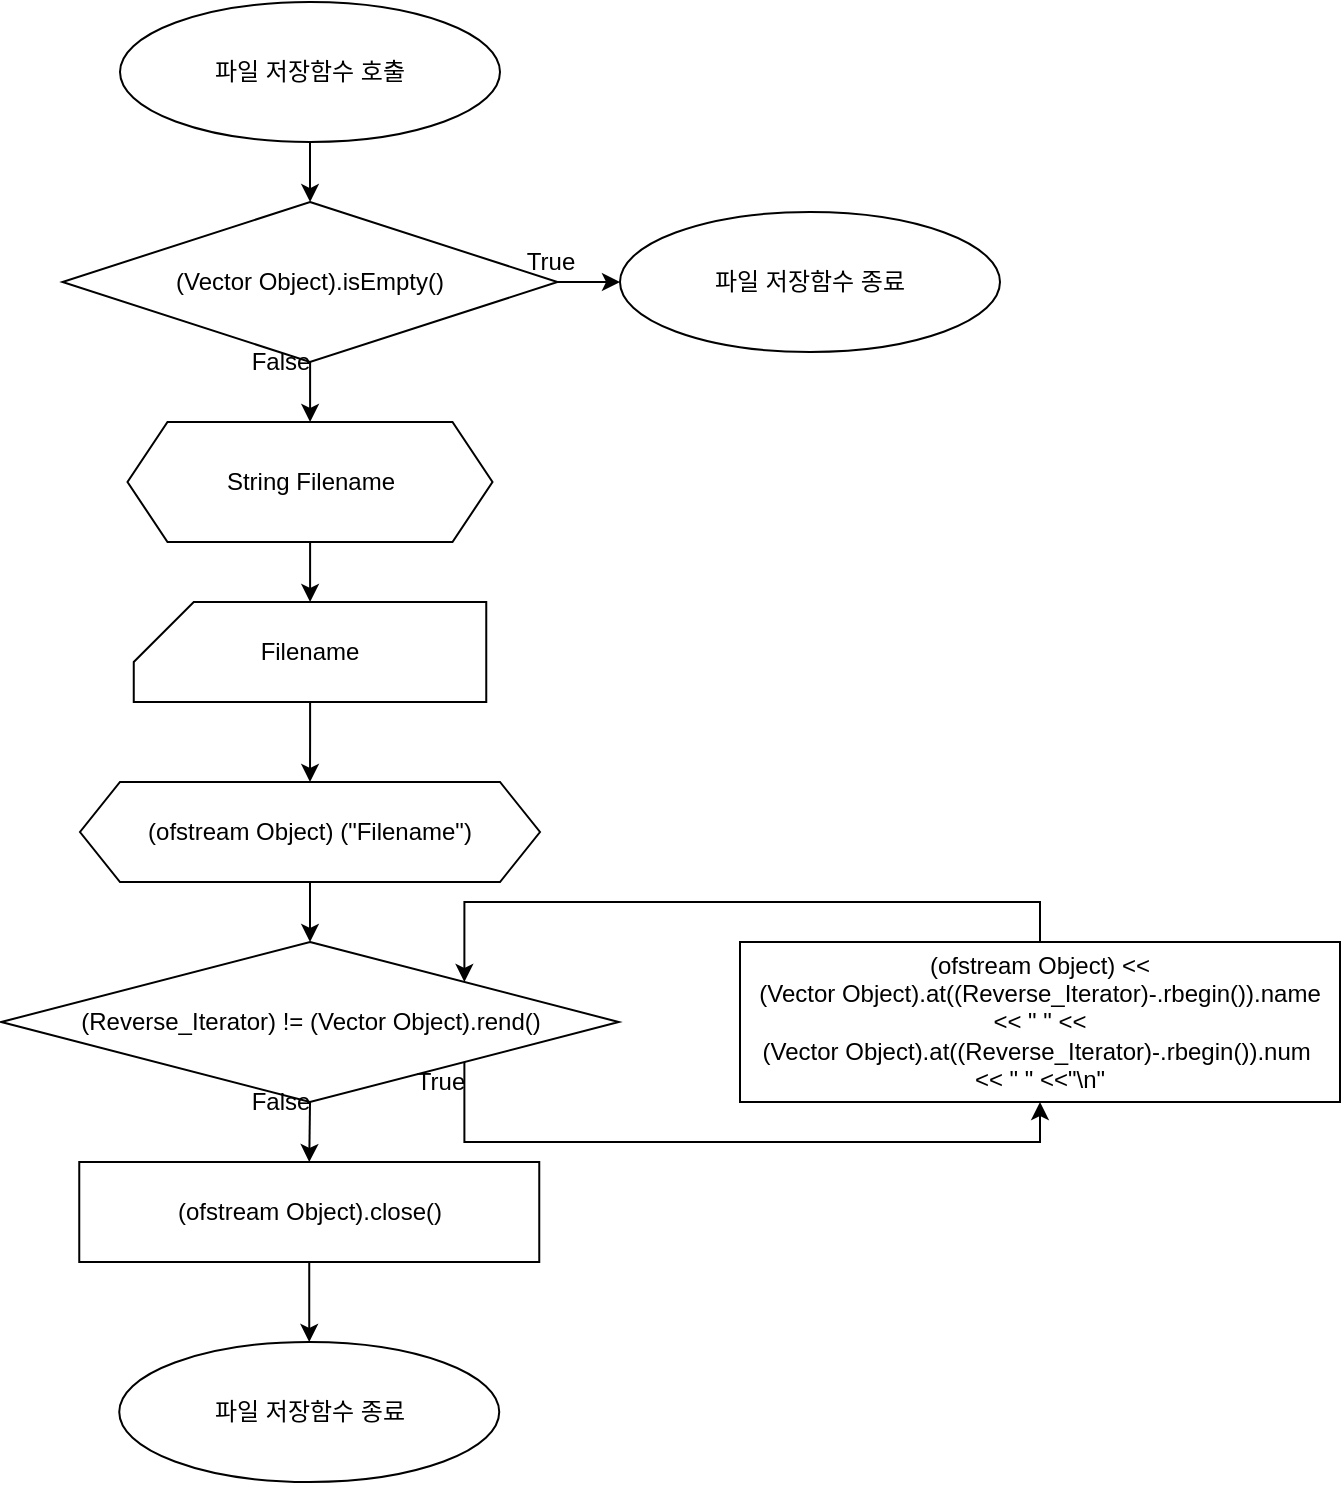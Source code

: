 <mxfile version="13.6.2" type="device"><diagram id="BKuqJ_15I6EIheuCHNma" name="Page-1"><mxGraphModel dx="1105" dy="672" grid="1" gridSize="10" guides="1" tooltips="1" connect="1" arrows="1" fold="1" page="1" pageScale="1" pageWidth="1390" pageHeight="980" math="0" shadow="0"><root><mxCell id="0"/><mxCell id="1" parent="0"/><mxCell id="WyRMWMDnX9zKZFbW_QaE-17" value="" style="edgeStyle=orthogonalEdgeStyle;rounded=0;orthogonalLoop=1;jettySize=auto;html=1;" parent="1" source="WyRMWMDnX9zKZFbW_QaE-1" target="WyRMWMDnX9zKZFbW_QaE-5" edge="1"><mxGeometry relative="1" as="geometry"/></mxCell><mxCell id="WyRMWMDnX9zKZFbW_QaE-1" value="파일 저장함수 호출" style="ellipse;whiteSpace=wrap;html=1;" parent="1" vertex="1"><mxGeometry x="460" y="130" width="190" height="70" as="geometry"/></mxCell><mxCell id="WyRMWMDnX9zKZFbW_QaE-20" value="" style="edgeStyle=orthogonalEdgeStyle;rounded=0;orthogonalLoop=1;jettySize=auto;html=1;" parent="1" source="WyRMWMDnX9zKZFbW_QaE-3" target="WyRMWMDnX9zKZFbW_QaE-4" edge="1"><mxGeometry relative="1" as="geometry"/></mxCell><mxCell id="WyRMWMDnX9zKZFbW_QaE-3" value="String Filename" style="shape=hexagon;perimeter=hexagonPerimeter2;whiteSpace=wrap;html=1;fixedSize=1;" parent="1" vertex="1"><mxGeometry x="463.75" y="340" width="182.5" height="60" as="geometry"/></mxCell><mxCell id="WyRMWMDnX9zKZFbW_QaE-21" value="" style="edgeStyle=orthogonalEdgeStyle;rounded=0;orthogonalLoop=1;jettySize=auto;html=1;" parent="1" source="WyRMWMDnX9zKZFbW_QaE-4" target="WyRMWMDnX9zKZFbW_QaE-12" edge="1"><mxGeometry relative="1" as="geometry"/></mxCell><mxCell id="WyRMWMDnX9zKZFbW_QaE-4" value="Filename" style="shape=card;whiteSpace=wrap;html=1;" parent="1" vertex="1"><mxGeometry x="466.88" y="430" width="176.25" height="50" as="geometry"/></mxCell><mxCell id="WyRMWMDnX9zKZFbW_QaE-19" value="" style="edgeStyle=orthogonalEdgeStyle;rounded=0;orthogonalLoop=1;jettySize=auto;html=1;" parent="1" source="WyRMWMDnX9zKZFbW_QaE-5" target="WyRMWMDnX9zKZFbW_QaE-3" edge="1"><mxGeometry relative="1" as="geometry"/></mxCell><mxCell id="WyRMWMDnX9zKZFbW_QaE-27" style="edgeStyle=orthogonalEdgeStyle;rounded=0;orthogonalLoop=1;jettySize=auto;html=1;exitX=1;exitY=0.5;exitDx=0;exitDy=0;entryX=0;entryY=0.5;entryDx=0;entryDy=0;" parent="1" source="WyRMWMDnX9zKZFbW_QaE-5" target="WyRMWMDnX9zKZFbW_QaE-6" edge="1"><mxGeometry relative="1" as="geometry"/></mxCell><mxCell id="WyRMWMDnX9zKZFbW_QaE-5" value="(Vector Object).isEmpty()" style="rhombus;whiteSpace=wrap;html=1;" parent="1" vertex="1"><mxGeometry x="431.25" y="230" width="247.5" height="80" as="geometry"/></mxCell><mxCell id="WyRMWMDnX9zKZFbW_QaE-6" value="파일 저장함수 종료" style="ellipse;whiteSpace=wrap;html=1;" parent="1" vertex="1"><mxGeometry x="710" y="235" width="190" height="70" as="geometry"/></mxCell><mxCell id="TnXVWro3ZkfXI7e_kigE-2" style="edgeStyle=orthogonalEdgeStyle;rounded=0;orthogonalLoop=1;jettySize=auto;html=1;exitX=0.5;exitY=1;exitDx=0;exitDy=0;entryX=0.5;entryY=0;entryDx=0;entryDy=0;" edge="1" parent="1" source="WyRMWMDnX9zKZFbW_QaE-12" target="TnXVWro3ZkfXI7e_kigE-1"><mxGeometry relative="1" as="geometry"/></mxCell><mxCell id="WyRMWMDnX9zKZFbW_QaE-12" value="&lt;span&gt;(ofstream Object) (&quot;Filename&quot;)&lt;/span&gt;" style="shape=hexagon;perimeter=hexagonPerimeter2;whiteSpace=wrap;html=1;fixedSize=1;" parent="1" vertex="1"><mxGeometry x="440" y="520" width="230" height="50" as="geometry"/></mxCell><mxCell id="WyRMWMDnX9zKZFbW_QaE-24" value="" style="edgeStyle=orthogonalEdgeStyle;rounded=0;orthogonalLoop=1;jettySize=auto;html=1;" parent="1" source="WyRMWMDnX9zKZFbW_QaE-14" target="WyRMWMDnX9zKZFbW_QaE-15" edge="1"><mxGeometry relative="1" as="geometry"/></mxCell><mxCell id="WyRMWMDnX9zKZFbW_QaE-14" value="(ofstream Object).close()" style="rounded=0;whiteSpace=wrap;html=1;" parent="1" vertex="1"><mxGeometry x="439.63" y="710" width="230" height="50" as="geometry"/></mxCell><mxCell id="WyRMWMDnX9zKZFbW_QaE-15" value="파일 저장함수 종료" style="ellipse;whiteSpace=wrap;html=1;" parent="1" vertex="1"><mxGeometry x="459.62" y="800" width="190" height="70" as="geometry"/></mxCell><mxCell id="WyRMWMDnX9zKZFbW_QaE-28" value="True" style="text;html=1;align=center;verticalAlign=middle;resizable=0;points=[];autosize=1;" parent="1" vertex="1"><mxGeometry x="655" y="250" width="40" height="20" as="geometry"/></mxCell><mxCell id="WyRMWMDnX9zKZFbW_QaE-29" value="False" style="text;html=1;align=center;verticalAlign=middle;resizable=0;points=[];autosize=1;" parent="1" vertex="1"><mxGeometry x="520" y="300" width="40" height="20" as="geometry"/></mxCell><mxCell id="TnXVWro3ZkfXI7e_kigE-3" style="edgeStyle=orthogonalEdgeStyle;rounded=0;orthogonalLoop=1;jettySize=auto;html=1;exitX=0.5;exitY=1;exitDx=0;exitDy=0;entryX=0.5;entryY=0;entryDx=0;entryDy=0;" edge="1" parent="1" source="TnXVWro3ZkfXI7e_kigE-1" target="WyRMWMDnX9zKZFbW_QaE-14"><mxGeometry relative="1" as="geometry"/></mxCell><mxCell id="TnXVWro3ZkfXI7e_kigE-5" style="edgeStyle=orthogonalEdgeStyle;rounded=0;orthogonalLoop=1;jettySize=auto;html=1;exitX=1;exitY=1;exitDx=0;exitDy=0;entryX=0.5;entryY=1;entryDx=0;entryDy=0;" edge="1" parent="1" source="TnXVWro3ZkfXI7e_kigE-1" target="TnXVWro3ZkfXI7e_kigE-4"><mxGeometry relative="1" as="geometry"><Array as="points"><mxPoint x="632" y="700"/><mxPoint x="920" y="700"/></Array></mxGeometry></mxCell><mxCell id="TnXVWro3ZkfXI7e_kigE-1" value="(Reverse_Iterator) != (Vector Object).rend()" style="rhombus;whiteSpace=wrap;html=1;" vertex="1" parent="1"><mxGeometry x="400.63" y="600" width="308.75" height="80" as="geometry"/></mxCell><mxCell id="TnXVWro3ZkfXI7e_kigE-6" style="edgeStyle=orthogonalEdgeStyle;rounded=0;orthogonalLoop=1;jettySize=auto;html=1;exitX=0.5;exitY=0;exitDx=0;exitDy=0;entryX=1;entryY=0;entryDx=0;entryDy=0;" edge="1" parent="1" source="TnXVWro3ZkfXI7e_kigE-4" target="TnXVWro3ZkfXI7e_kigE-1"><mxGeometry relative="1" as="geometry"><Array as="points"><mxPoint x="920" y="580"/><mxPoint x="632" y="580"/></Array></mxGeometry></mxCell><mxCell id="TnXVWro3ZkfXI7e_kigE-4" value="(ofstream Object) &amp;lt;&amp;lt; &lt;br&gt;(Vector Object).at((Reverse_Iterator)-.rbegin()).name &lt;br&gt;&amp;lt;&amp;lt;&amp;nbsp;&quot; &quot; &amp;lt;&amp;lt; &lt;br&gt;(Vector Object).at((Reverse_Iterator)-.rbegin()).num&amp;nbsp;&lt;br&gt;&amp;lt;&amp;lt; &quot; &quot; &amp;lt;&amp;lt;&quot;\n&quot;" style="rounded=0;whiteSpace=wrap;html=1;" vertex="1" parent="1"><mxGeometry x="770" y="600" width="300" height="80" as="geometry"/></mxCell><mxCell id="TnXVWro3ZkfXI7e_kigE-7" value="False" style="text;html=1;align=center;verticalAlign=middle;resizable=0;points=[];autosize=1;" vertex="1" parent="1"><mxGeometry x="520" y="670" width="40" height="20" as="geometry"/></mxCell><mxCell id="TnXVWro3ZkfXI7e_kigE-8" value="True" style="text;html=1;align=center;verticalAlign=middle;resizable=0;points=[];autosize=1;" vertex="1" parent="1"><mxGeometry x="600" y="660" width="40" height="20" as="geometry"/></mxCell></root></mxGraphModel></diagram></mxfile>